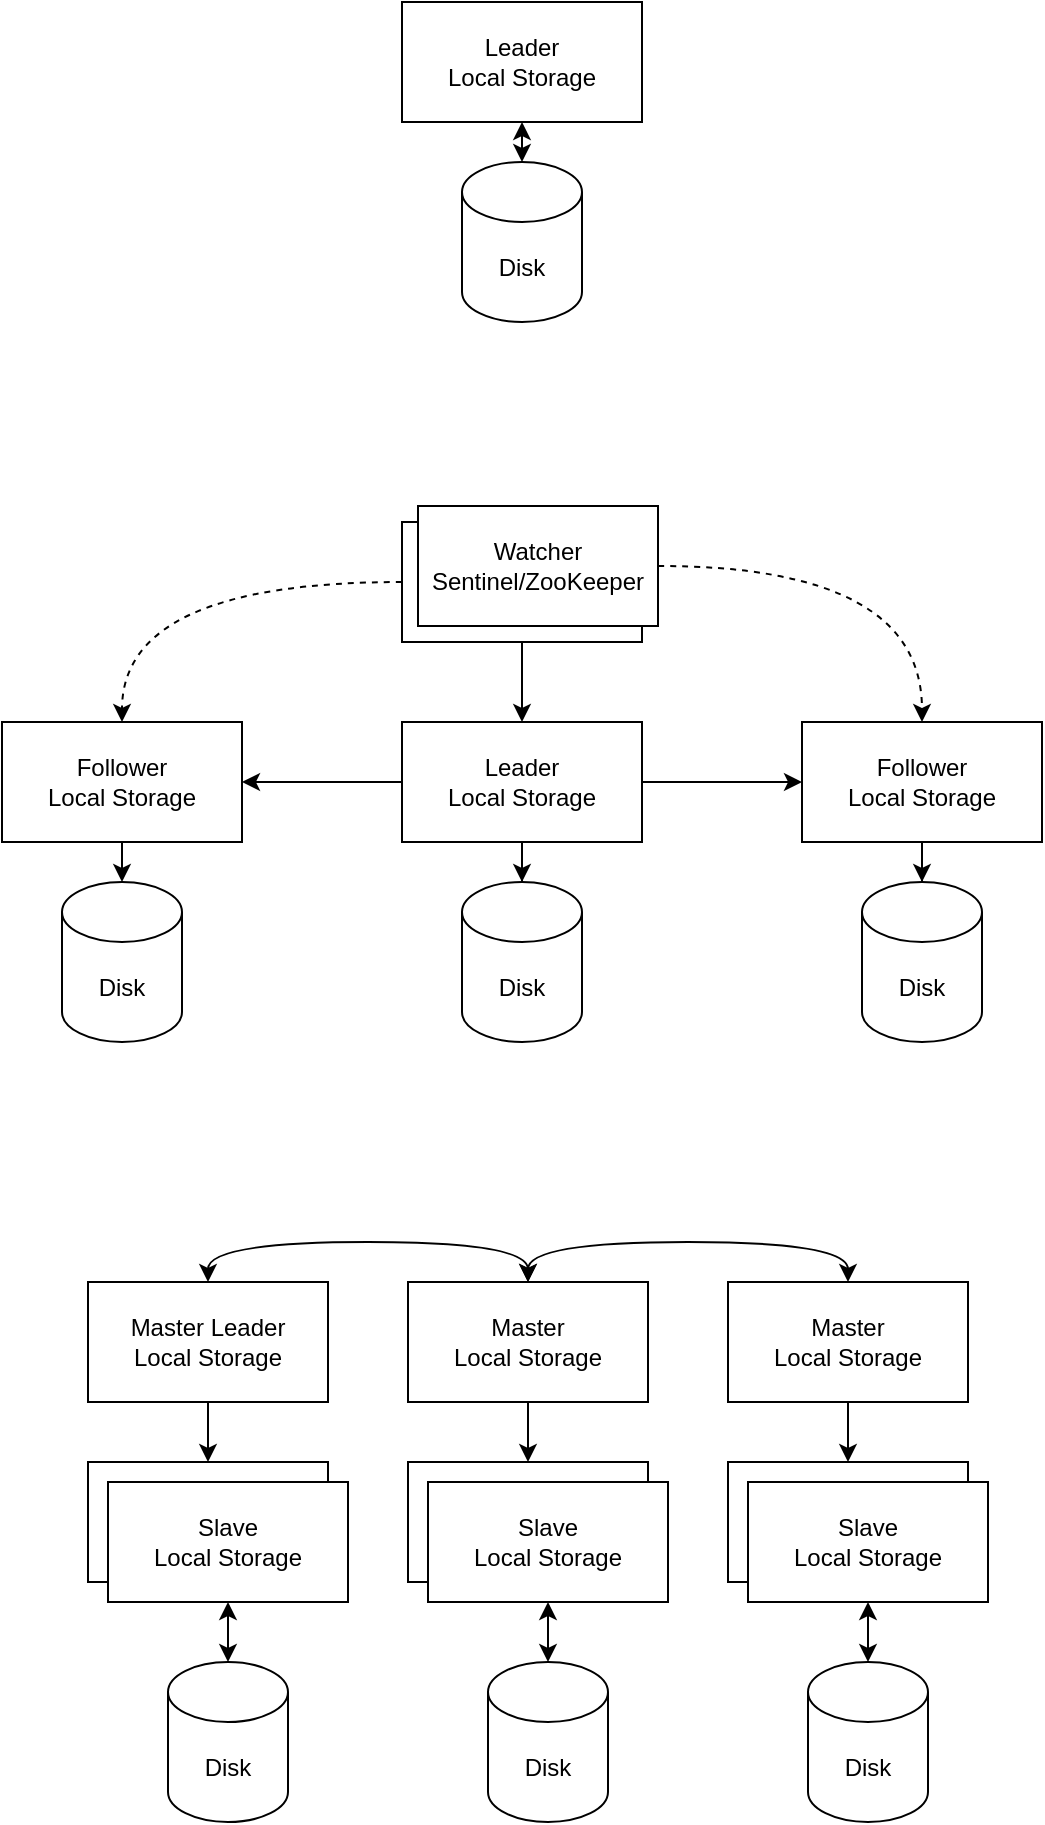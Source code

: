 <mxfile version="18.1.2" type="github">
  <diagram id="3EUIN4yY7VDrbKtWBIbD" name="Page-1">
    <mxGraphModel dx="1718" dy="2094" grid="1" gridSize="10" guides="1" tooltips="1" connect="1" arrows="1" fold="1" page="1" pageScale="1" pageWidth="850" pageHeight="1100" math="0" shadow="0">
      <root>
        <mxCell id="0" />
        <mxCell id="1" parent="0" />
        <mxCell id="XcfhOKfI4VLniJzjdKbU-4" style="edgeStyle=orthogonalEdgeStyle;rounded=0;orthogonalLoop=1;jettySize=auto;html=1;exitX=0.5;exitY=1;exitDx=0;exitDy=0;" edge="1" parent="1" source="XcfhOKfI4VLniJzjdKbU-1" target="XcfhOKfI4VLniJzjdKbU-3">
          <mxGeometry relative="1" as="geometry" />
        </mxCell>
        <mxCell id="XcfhOKfI4VLniJzjdKbU-10" style="edgeStyle=orthogonalEdgeStyle;rounded=0;orthogonalLoop=1;jettySize=auto;html=1;exitX=1;exitY=0.5;exitDx=0;exitDy=0;entryX=0;entryY=0.5;entryDx=0;entryDy=0;" edge="1" parent="1" source="XcfhOKfI4VLniJzjdKbU-1" target="XcfhOKfI4VLniJzjdKbU-9">
          <mxGeometry relative="1" as="geometry" />
        </mxCell>
        <mxCell id="XcfhOKfI4VLniJzjdKbU-19" style="edgeStyle=orthogonalEdgeStyle;rounded=0;orthogonalLoop=1;jettySize=auto;html=1;exitX=0;exitY=0.5;exitDx=0;exitDy=0;" edge="1" parent="1" source="XcfhOKfI4VLniJzjdKbU-1" target="XcfhOKfI4VLniJzjdKbU-18">
          <mxGeometry relative="1" as="geometry" />
        </mxCell>
        <mxCell id="XcfhOKfI4VLniJzjdKbU-1" value="Leader&lt;br&gt;Local Storage" style="rounded=0;whiteSpace=wrap;html=1;" vertex="1" parent="1">
          <mxGeometry x="360" y="280" width="120" height="60" as="geometry" />
        </mxCell>
        <mxCell id="XcfhOKfI4VLniJzjdKbU-3" value="Disk" style="shape=cylinder3;whiteSpace=wrap;html=1;boundedLbl=1;backgroundOutline=1;size=15;" vertex="1" parent="1">
          <mxGeometry x="390" y="360" width="60" height="80" as="geometry" />
        </mxCell>
        <mxCell id="XcfhOKfI4VLniJzjdKbU-16" style="edgeStyle=orthogonalEdgeStyle;rounded=0;orthogonalLoop=1;jettySize=auto;html=1;exitX=0.5;exitY=1;exitDx=0;exitDy=0;" edge="1" parent="1" source="XcfhOKfI4VLniJzjdKbU-9" target="XcfhOKfI4VLniJzjdKbU-15">
          <mxGeometry relative="1" as="geometry" />
        </mxCell>
        <mxCell id="XcfhOKfI4VLniJzjdKbU-9" value="Follower&lt;br&gt;Local Storage" style="rounded=0;whiteSpace=wrap;html=1;" vertex="1" parent="1">
          <mxGeometry x="560" y="280" width="120" height="60" as="geometry" />
        </mxCell>
        <mxCell id="XcfhOKfI4VLniJzjdKbU-14" style="edgeStyle=orthogonalEdgeStyle;rounded=0;orthogonalLoop=1;jettySize=auto;html=1;exitX=0.5;exitY=1;exitDx=0;exitDy=0;" edge="1" parent="1" source="XcfhOKfI4VLniJzjdKbU-11" target="XcfhOKfI4VLniJzjdKbU-1">
          <mxGeometry relative="1" as="geometry" />
        </mxCell>
        <mxCell id="XcfhOKfI4VLniJzjdKbU-22" style="edgeStyle=orthogonalEdgeStyle;rounded=0;orthogonalLoop=1;jettySize=auto;html=1;exitX=0;exitY=0.5;exitDx=0;exitDy=0;entryX=0.5;entryY=0;entryDx=0;entryDy=0;curved=1;dashed=1;" edge="1" parent="1" source="XcfhOKfI4VLniJzjdKbU-11" target="XcfhOKfI4VLniJzjdKbU-18">
          <mxGeometry relative="1" as="geometry" />
        </mxCell>
        <mxCell id="XcfhOKfI4VLniJzjdKbU-11" value="Watcher&lt;br&gt;Sentinel/ZooKeeper" style="rounded=0;whiteSpace=wrap;html=1;" vertex="1" parent="1">
          <mxGeometry x="360" y="180" width="120" height="60" as="geometry" />
        </mxCell>
        <mxCell id="XcfhOKfI4VLniJzjdKbU-44" style="edgeStyle=orthogonalEdgeStyle;curved=1;rounded=0;orthogonalLoop=1;jettySize=auto;html=1;exitX=0.5;exitY=1;exitDx=0;exitDy=0;entryX=0.5;entryY=0;entryDx=0;entryDy=0;entryPerimeter=0;startArrow=classic;startFill=1;" edge="1" parent="1" source="XcfhOKfI4VLniJzjdKbU-12" target="XcfhOKfI4VLniJzjdKbU-13">
          <mxGeometry relative="1" as="geometry" />
        </mxCell>
        <mxCell id="XcfhOKfI4VLniJzjdKbU-12" value="Leader&lt;br&gt;Local Storage" style="rounded=0;whiteSpace=wrap;html=1;" vertex="1" parent="1">
          <mxGeometry x="360" y="-80" width="120" height="60" as="geometry" />
        </mxCell>
        <mxCell id="XcfhOKfI4VLniJzjdKbU-13" value="Disk" style="shape=cylinder3;whiteSpace=wrap;html=1;boundedLbl=1;backgroundOutline=1;size=15;" vertex="1" parent="1">
          <mxGeometry x="390" width="60" height="80" as="geometry" />
        </mxCell>
        <mxCell id="XcfhOKfI4VLniJzjdKbU-15" value="Disk" style="shape=cylinder3;whiteSpace=wrap;html=1;boundedLbl=1;backgroundOutline=1;size=15;" vertex="1" parent="1">
          <mxGeometry x="590" y="360" width="60" height="80" as="geometry" />
        </mxCell>
        <mxCell id="XcfhOKfI4VLniJzjdKbU-17" value="Watcher&lt;br&gt;Sentinel/ZooKeeper" style="rounded=0;whiteSpace=wrap;html=1;" vertex="1" parent="1">
          <mxGeometry x="368" y="172" width="120" height="60" as="geometry" />
        </mxCell>
        <mxCell id="XcfhOKfI4VLniJzjdKbU-21" style="edgeStyle=orthogonalEdgeStyle;rounded=0;orthogonalLoop=1;jettySize=auto;html=1;exitX=0.5;exitY=1;exitDx=0;exitDy=0;entryX=0.5;entryY=0;entryDx=0;entryDy=0;entryPerimeter=0;" edge="1" parent="1" source="XcfhOKfI4VLniJzjdKbU-18" target="XcfhOKfI4VLniJzjdKbU-20">
          <mxGeometry relative="1" as="geometry" />
        </mxCell>
        <mxCell id="XcfhOKfI4VLniJzjdKbU-18" value="Follower&lt;br&gt;Local Storage" style="rounded=0;whiteSpace=wrap;html=1;" vertex="1" parent="1">
          <mxGeometry x="160" y="280" width="120" height="60" as="geometry" />
        </mxCell>
        <mxCell id="XcfhOKfI4VLniJzjdKbU-20" value="Disk" style="shape=cylinder3;whiteSpace=wrap;html=1;boundedLbl=1;backgroundOutline=1;size=15;" vertex="1" parent="1">
          <mxGeometry x="190" y="360" width="60" height="80" as="geometry" />
        </mxCell>
        <mxCell id="XcfhOKfI4VLniJzjdKbU-23" style="edgeStyle=orthogonalEdgeStyle;rounded=0;orthogonalLoop=1;jettySize=auto;html=1;exitX=1;exitY=0.5;exitDx=0;exitDy=0;curved=1;dashed=1;" edge="1" parent="1" source="XcfhOKfI4VLniJzjdKbU-17" target="XcfhOKfI4VLniJzjdKbU-9">
          <mxGeometry relative="1" as="geometry">
            <mxPoint x="370.0" y="220" as="sourcePoint" />
            <mxPoint x="230" y="290" as="targetPoint" />
          </mxGeometry>
        </mxCell>
        <mxCell id="XcfhOKfI4VLniJzjdKbU-28" style="edgeStyle=orthogonalEdgeStyle;curved=1;rounded=0;orthogonalLoop=1;jettySize=auto;html=1;exitX=0.5;exitY=1;exitDx=0;exitDy=0;entryX=0.5;entryY=0;entryDx=0;entryDy=0;" edge="1" parent="1" source="XcfhOKfI4VLniJzjdKbU-24" target="XcfhOKfI4VLniJzjdKbU-26">
          <mxGeometry relative="1" as="geometry" />
        </mxCell>
        <mxCell id="XcfhOKfI4VLniJzjdKbU-36" style="edgeStyle=orthogonalEdgeStyle;curved=1;rounded=0;orthogonalLoop=1;jettySize=auto;html=1;exitX=0.5;exitY=0;exitDx=0;exitDy=0;entryX=0.5;entryY=0;entryDx=0;entryDy=0;startArrow=classic;startFill=1;" edge="1" parent="1" source="XcfhOKfI4VLniJzjdKbU-24" target="XcfhOKfI4VLniJzjdKbU-25">
          <mxGeometry relative="1" as="geometry" />
        </mxCell>
        <mxCell id="XcfhOKfI4VLniJzjdKbU-24" value="Master Leader&lt;br&gt;Local Storage" style="rounded=0;whiteSpace=wrap;html=1;" vertex="1" parent="1">
          <mxGeometry x="203" y="560" width="120" height="60" as="geometry" />
        </mxCell>
        <mxCell id="XcfhOKfI4VLniJzjdKbU-34" style="edgeStyle=orthogonalEdgeStyle;curved=1;rounded=0;orthogonalLoop=1;jettySize=auto;html=1;exitX=0.5;exitY=1;exitDx=0;exitDy=0;entryX=0.5;entryY=0;entryDx=0;entryDy=0;" edge="1" parent="1" source="XcfhOKfI4VLniJzjdKbU-25" target="XcfhOKfI4VLniJzjdKbU-30">
          <mxGeometry relative="1" as="geometry" />
        </mxCell>
        <mxCell id="XcfhOKfI4VLniJzjdKbU-25" value="Master&lt;br&gt;Local Storage" style="rounded=0;whiteSpace=wrap;html=1;" vertex="1" parent="1">
          <mxGeometry x="363" y="560" width="120" height="60" as="geometry" />
        </mxCell>
        <mxCell id="XcfhOKfI4VLniJzjdKbU-26" value="Slave&lt;br&gt;Local Storage" style="rounded=0;whiteSpace=wrap;html=1;" vertex="1" parent="1">
          <mxGeometry x="203" y="650" width="120" height="60" as="geometry" />
        </mxCell>
        <mxCell id="XcfhOKfI4VLniJzjdKbU-43" style="edgeStyle=orthogonalEdgeStyle;curved=1;rounded=0;orthogonalLoop=1;jettySize=auto;html=1;exitX=0.5;exitY=1;exitDx=0;exitDy=0;entryX=0.5;entryY=0;entryDx=0;entryDy=0;entryPerimeter=0;startArrow=classic;startFill=1;" edge="1" parent="1" source="XcfhOKfI4VLniJzjdKbU-27" target="XcfhOKfI4VLniJzjdKbU-42">
          <mxGeometry relative="1" as="geometry" />
        </mxCell>
        <mxCell id="XcfhOKfI4VLniJzjdKbU-27" value="Slave&lt;br&gt;Local Storage" style="rounded=0;whiteSpace=wrap;html=1;" vertex="1" parent="1">
          <mxGeometry x="213" y="660" width="120" height="60" as="geometry" />
        </mxCell>
        <mxCell id="XcfhOKfI4VLniJzjdKbU-35" style="edgeStyle=orthogonalEdgeStyle;curved=1;rounded=0;orthogonalLoop=1;jettySize=auto;html=1;exitX=0.5;exitY=1;exitDx=0;exitDy=0;entryX=0.5;entryY=0;entryDx=0;entryDy=0;" edge="1" parent="1" source="XcfhOKfI4VLniJzjdKbU-29" target="XcfhOKfI4VLniJzjdKbU-32">
          <mxGeometry relative="1" as="geometry" />
        </mxCell>
        <mxCell id="XcfhOKfI4VLniJzjdKbU-37" style="edgeStyle=orthogonalEdgeStyle;curved=1;rounded=0;orthogonalLoop=1;jettySize=auto;html=1;exitX=0.5;exitY=0;exitDx=0;exitDy=0;entryX=0.5;entryY=0;entryDx=0;entryDy=0;startArrow=classic;startFill=1;" edge="1" parent="1" source="XcfhOKfI4VLniJzjdKbU-29" target="XcfhOKfI4VLniJzjdKbU-25">
          <mxGeometry relative="1" as="geometry" />
        </mxCell>
        <mxCell id="XcfhOKfI4VLniJzjdKbU-29" value="Master&lt;br&gt;Local Storage" style="rounded=0;whiteSpace=wrap;html=1;" vertex="1" parent="1">
          <mxGeometry x="523" y="560" width="120" height="60" as="geometry" />
        </mxCell>
        <mxCell id="XcfhOKfI4VLniJzjdKbU-30" value="Slave&lt;br&gt;Local Storage" style="rounded=0;whiteSpace=wrap;html=1;" vertex="1" parent="1">
          <mxGeometry x="363" y="650" width="120" height="60" as="geometry" />
        </mxCell>
        <mxCell id="XcfhOKfI4VLniJzjdKbU-41" style="edgeStyle=orthogonalEdgeStyle;curved=1;rounded=0;orthogonalLoop=1;jettySize=auto;html=1;exitX=0.5;exitY=1;exitDx=0;exitDy=0;entryX=0.5;entryY=0;entryDx=0;entryDy=0;entryPerimeter=0;startArrow=classic;startFill=1;" edge="1" parent="1" source="XcfhOKfI4VLniJzjdKbU-31" target="XcfhOKfI4VLniJzjdKbU-40">
          <mxGeometry relative="1" as="geometry" />
        </mxCell>
        <mxCell id="XcfhOKfI4VLniJzjdKbU-31" value="Slave&lt;br&gt;Local Storage" style="rounded=0;whiteSpace=wrap;html=1;" vertex="1" parent="1">
          <mxGeometry x="373" y="660" width="120" height="60" as="geometry" />
        </mxCell>
        <mxCell id="XcfhOKfI4VLniJzjdKbU-32" value="Slave&lt;br&gt;Local Storage" style="rounded=0;whiteSpace=wrap;html=1;" vertex="1" parent="1">
          <mxGeometry x="523" y="650" width="120" height="60" as="geometry" />
        </mxCell>
        <mxCell id="XcfhOKfI4VLniJzjdKbU-39" style="edgeStyle=orthogonalEdgeStyle;curved=1;rounded=0;orthogonalLoop=1;jettySize=auto;html=1;exitX=0.5;exitY=1;exitDx=0;exitDy=0;startArrow=classic;startFill=1;" edge="1" parent="1" source="XcfhOKfI4VLniJzjdKbU-33" target="XcfhOKfI4VLniJzjdKbU-38">
          <mxGeometry relative="1" as="geometry" />
        </mxCell>
        <mxCell id="XcfhOKfI4VLniJzjdKbU-33" value="Slave&lt;br&gt;Local Storage" style="rounded=0;whiteSpace=wrap;html=1;" vertex="1" parent="1">
          <mxGeometry x="533" y="660" width="120" height="60" as="geometry" />
        </mxCell>
        <mxCell id="XcfhOKfI4VLniJzjdKbU-38" value="Disk" style="shape=cylinder3;whiteSpace=wrap;html=1;boundedLbl=1;backgroundOutline=1;size=15;" vertex="1" parent="1">
          <mxGeometry x="563" y="750" width="60" height="80" as="geometry" />
        </mxCell>
        <mxCell id="XcfhOKfI4VLniJzjdKbU-40" value="Disk" style="shape=cylinder3;whiteSpace=wrap;html=1;boundedLbl=1;backgroundOutline=1;size=15;" vertex="1" parent="1">
          <mxGeometry x="403" y="750" width="60" height="80" as="geometry" />
        </mxCell>
        <mxCell id="XcfhOKfI4VLniJzjdKbU-42" value="Disk" style="shape=cylinder3;whiteSpace=wrap;html=1;boundedLbl=1;backgroundOutline=1;size=15;" vertex="1" parent="1">
          <mxGeometry x="243" y="750" width="60" height="80" as="geometry" />
        </mxCell>
      </root>
    </mxGraphModel>
  </diagram>
</mxfile>

